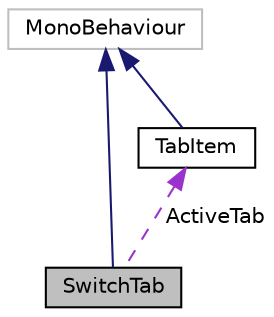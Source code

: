 digraph "SwitchTab"
{
  edge [fontname="Helvetica",fontsize="10",labelfontname="Helvetica",labelfontsize="10"];
  node [fontname="Helvetica",fontsize="10",shape=record];
  Node2 [label="SwitchTab",height=0.2,width=0.4,color="black", fillcolor="grey75", style="filled", fontcolor="black"];
  Node3 -> Node2 [dir="back",color="midnightblue",fontsize="10",style="solid",fontname="Helvetica"];
  Node3 [label="MonoBehaviour",height=0.2,width=0.4,color="grey75", fillcolor="white", style="filled"];
  Node4 -> Node2 [dir="back",color="darkorchid3",fontsize="10",style="dashed",label=" ActiveTab" ,fontname="Helvetica"];
  Node4 [label="TabItem",height=0.2,width=0.4,color="black", fillcolor="white", style="filled",URL="$class_tab_item.html",tooltip="Item of a SwitchTab "];
  Node3 -> Node4 [dir="back",color="midnightblue",fontsize="10",style="solid",fontname="Helvetica"];
}

